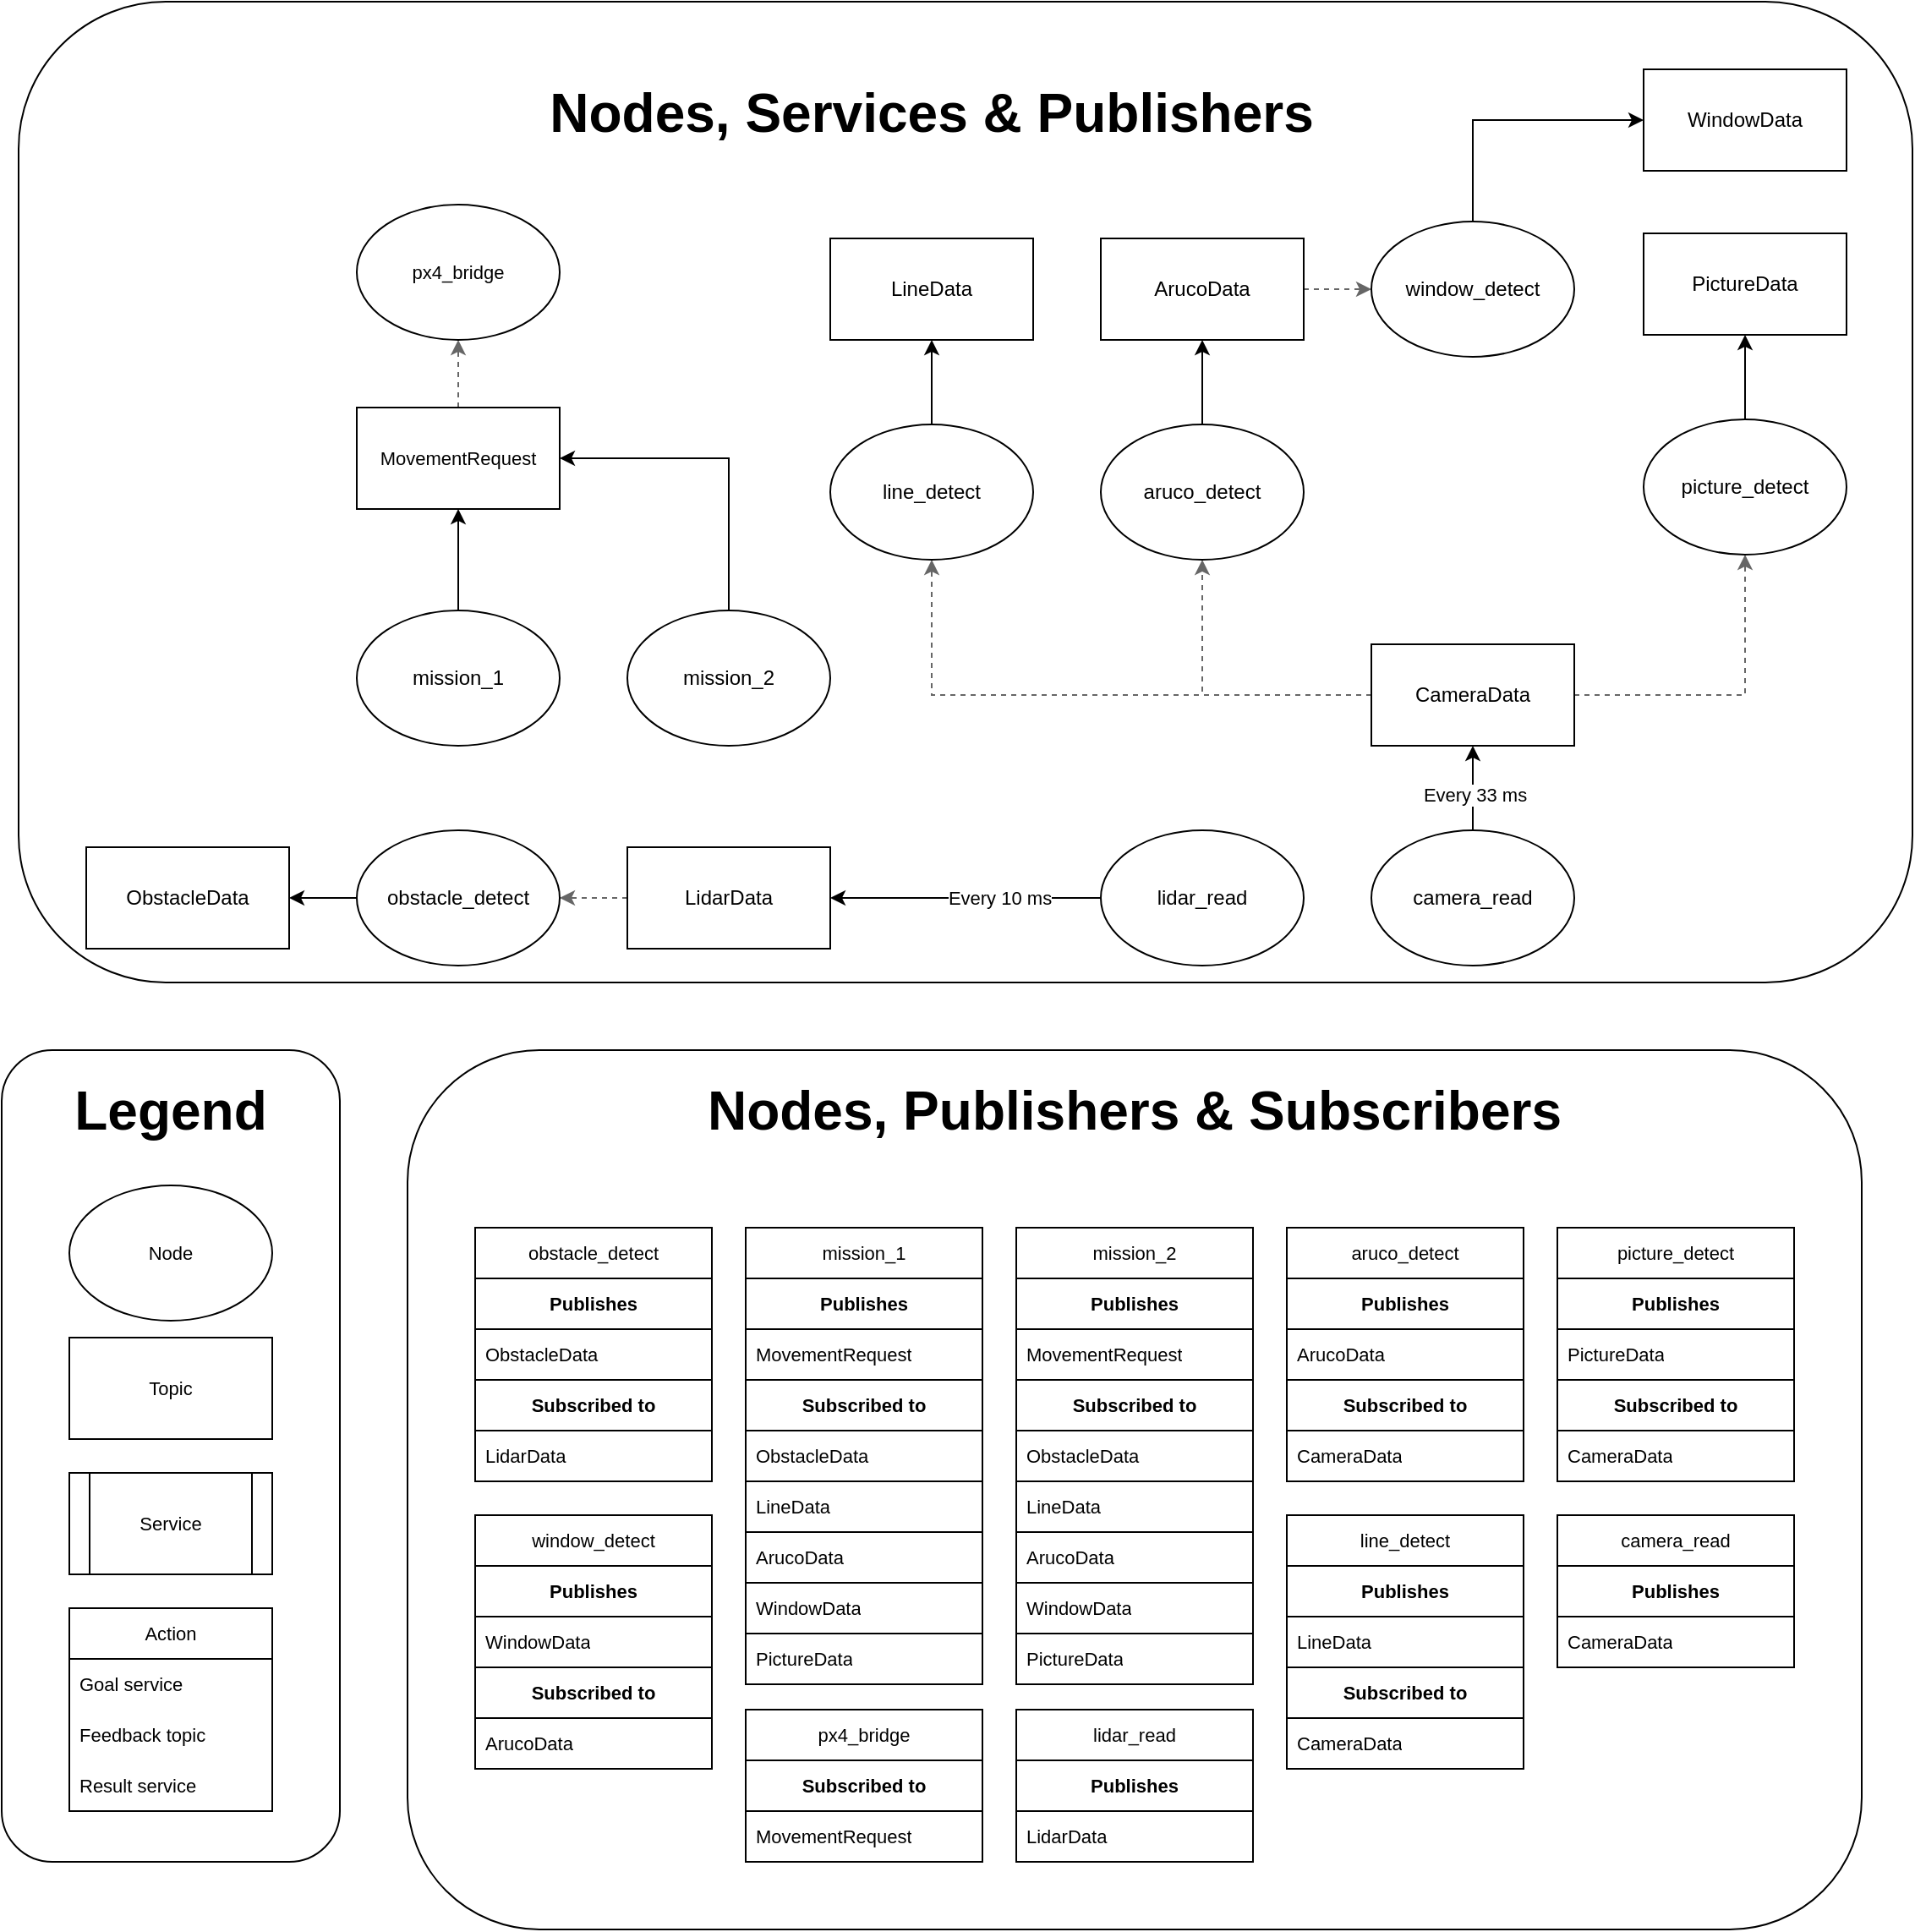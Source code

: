<mxfile version="26.2.14">
  <diagram name="Page-1" id="6N9heItMbFq77wcjGOl2">
    <mxGraphModel dx="1310" dy="1877" grid="1" gridSize="10" guides="1" tooltips="1" connect="1" arrows="1" fold="1" page="1" pageScale="1" pageWidth="827" pageHeight="1169" math="0" shadow="0">
      <root>
        <mxCell id="0" />
        <mxCell id="1" parent="0" />
        <mxCell id="ToWf4_VYRYDRtDqr2YO1-162" value="" style="rounded=1;whiteSpace=wrap;html=1;fontFamily=Helvetica;fontSize=11;fontColor=default;labelBackgroundColor=default;movable=0;resizable=0;rotatable=0;deletable=0;editable=0;locked=1;connectable=0;" parent="1" vertex="1">
          <mxGeometry x="370" y="200" width="860" height="520" as="geometry" />
        </mxCell>
        <mxCell id="ToWf4_VYRYDRtDqr2YO1-85" value="" style="rounded=1;whiteSpace=wrap;html=1;fontFamily=Helvetica;fontSize=11;fontColor=default;labelBackgroundColor=default;movable=0;resizable=0;rotatable=0;deletable=0;editable=0;locked=1;connectable=0;" parent="1" vertex="1">
          <mxGeometry x="130" y="200" width="200" height="480" as="geometry" />
        </mxCell>
        <mxCell id="ToWf4_VYRYDRtDqr2YO1-74" value="" style="rounded=1;whiteSpace=wrap;html=1;fontFamily=Helvetica;fontSize=11;fontColor=default;labelBackgroundColor=default;movable=0;resizable=0;rotatable=0;deletable=0;editable=0;locked=1;connectable=0;" parent="1" vertex="1">
          <mxGeometry x="140" y="-420" width="1120" height="580" as="geometry" />
        </mxCell>
        <mxCell id="ToWf4_VYRYDRtDqr2YO1-4" style="edgeStyle=orthogonalEdgeStyle;rounded=0;orthogonalLoop=1;jettySize=auto;html=1;entryX=1;entryY=0.5;entryDx=0;entryDy=0;" parent="1" source="ToWf4_VYRYDRtDqr2YO1-2" target="ToWf4_VYRYDRtDqr2YO1-3" edge="1">
          <mxGeometry relative="1" as="geometry" />
        </mxCell>
        <mxCell id="rLc-I24B33I-OeoEX69i-6" value="Every 10 ms" style="edgeLabel;html=1;align=center;verticalAlign=middle;resizable=0;points=[];" vertex="1" connectable="0" parent="ToWf4_VYRYDRtDqr2YO1-4">
          <mxGeometry x="-0.253" relative="1" as="geometry">
            <mxPoint as="offset" />
          </mxGeometry>
        </mxCell>
        <mxCell id="ToWf4_VYRYDRtDqr2YO1-2" value="lidar_read" style="ellipse;whiteSpace=wrap;html=1;" parent="1" vertex="1">
          <mxGeometry x="780" y="70" width="120" height="80" as="geometry" />
        </mxCell>
        <mxCell id="rLc-I24B33I-OeoEX69i-7" style="edgeStyle=orthogonalEdgeStyle;rounded=0;orthogonalLoop=1;jettySize=auto;html=1;entryX=1;entryY=0.5;entryDx=0;entryDy=0;fillColor=#f5f5f5;strokeColor=#666666;dashed=1;" edge="1" parent="1" source="ToWf4_VYRYDRtDqr2YO1-3" target="ToWf4_VYRYDRtDqr2YO1-15">
          <mxGeometry relative="1" as="geometry" />
        </mxCell>
        <mxCell id="ToWf4_VYRYDRtDqr2YO1-3" value="LidarData" style="rounded=0;whiteSpace=wrap;html=1;" parent="1" vertex="1">
          <mxGeometry x="500" y="80" width="120" height="60" as="geometry" />
        </mxCell>
        <mxCell id="ToWf4_VYRYDRtDqr2YO1-7" style="edgeStyle=orthogonalEdgeStyle;rounded=0;orthogonalLoop=1;jettySize=auto;html=1;entryX=0.5;entryY=1;entryDx=0;entryDy=0;" parent="1" source="ToWf4_VYRYDRtDqr2YO1-5" target="ToWf4_VYRYDRtDqr2YO1-6" edge="1">
          <mxGeometry relative="1" as="geometry" />
        </mxCell>
        <mxCell id="rLc-I24B33I-OeoEX69i-8" value="Every 33 ms" style="edgeLabel;html=1;align=center;verticalAlign=middle;resizable=0;points=[];" vertex="1" connectable="0" parent="ToWf4_VYRYDRtDqr2YO1-7">
          <mxGeometry x="-0.136" y="-1" relative="1" as="geometry">
            <mxPoint as="offset" />
          </mxGeometry>
        </mxCell>
        <mxCell id="ToWf4_VYRYDRtDqr2YO1-5" value="camera_read" style="ellipse;whiteSpace=wrap;html=1;" parent="1" vertex="1">
          <mxGeometry x="940" y="70" width="120" height="80" as="geometry" />
        </mxCell>
        <mxCell id="rLc-I24B33I-OeoEX69i-10" style="edgeStyle=orthogonalEdgeStyle;rounded=0;orthogonalLoop=1;jettySize=auto;html=1;entryX=0.5;entryY=1;entryDx=0;entryDy=0;fillColor=#f5f5f5;strokeColor=#666666;dashed=1;" edge="1" parent="1" source="ToWf4_VYRYDRtDqr2YO1-6" target="ToWf4_VYRYDRtDqr2YO1-27">
          <mxGeometry relative="1" as="geometry" />
        </mxCell>
        <mxCell id="rLc-I24B33I-OeoEX69i-11" style="edgeStyle=orthogonalEdgeStyle;shape=connector;rounded=0;orthogonalLoop=1;jettySize=auto;html=1;entryX=0.5;entryY=1;entryDx=0;entryDy=0;dashed=1;strokeColor=#666666;align=center;verticalAlign=middle;fontFamily=Helvetica;fontSize=11;fontColor=default;labelBackgroundColor=default;endArrow=classic;fillColor=#f5f5f5;" edge="1" parent="1" source="ToWf4_VYRYDRtDqr2YO1-6" target="ToWf4_VYRYDRtDqr2YO1-32">
          <mxGeometry relative="1" as="geometry" />
        </mxCell>
        <mxCell id="rLc-I24B33I-OeoEX69i-12" style="edgeStyle=orthogonalEdgeStyle;shape=connector;rounded=0;orthogonalLoop=1;jettySize=auto;html=1;entryX=0.5;entryY=1;entryDx=0;entryDy=0;dashed=1;strokeColor=#666666;align=center;verticalAlign=middle;fontFamily=Helvetica;fontSize=11;fontColor=default;labelBackgroundColor=default;endArrow=classic;fillColor=#f5f5f5;" edge="1" parent="1" source="ToWf4_VYRYDRtDqr2YO1-6" target="ToWf4_VYRYDRtDqr2YO1-42">
          <mxGeometry relative="1" as="geometry" />
        </mxCell>
        <mxCell id="ToWf4_VYRYDRtDqr2YO1-6" value="CameraData" style="rounded=0;whiteSpace=wrap;html=1;" parent="1" vertex="1">
          <mxGeometry x="940" y="-40" width="120" height="60" as="geometry" />
        </mxCell>
        <mxCell id="ToWf4_VYRYDRtDqr2YO1-21" style="edgeStyle=orthogonalEdgeStyle;rounded=0;orthogonalLoop=1;jettySize=auto;html=1;entryX=1;entryY=0.5;entryDx=0;entryDy=0;" parent="1" source="ToWf4_VYRYDRtDqr2YO1-15" target="ToWf4_VYRYDRtDqr2YO1-20" edge="1">
          <mxGeometry relative="1" as="geometry" />
        </mxCell>
        <mxCell id="ToWf4_VYRYDRtDqr2YO1-15" value="obstacle_detect" style="ellipse;whiteSpace=wrap;html=1;" parent="1" vertex="1">
          <mxGeometry x="340" y="70" width="120" height="80" as="geometry" />
        </mxCell>
        <mxCell id="ToWf4_VYRYDRtDqr2YO1-20" value="ObstacleData" style="rounded=0;whiteSpace=wrap;html=1;" parent="1" vertex="1">
          <mxGeometry x="180" y="80" width="120" height="60" as="geometry" />
        </mxCell>
        <mxCell id="ToWf4_VYRYDRtDqr2YO1-26" style="edgeStyle=orthogonalEdgeStyle;rounded=0;orthogonalLoop=1;jettySize=auto;html=1;entryX=0.5;entryY=1;entryDx=0;entryDy=0;" parent="1" source="ToWf4_VYRYDRtDqr2YO1-27" target="ToWf4_VYRYDRtDqr2YO1-30" edge="1">
          <mxGeometry relative="1" as="geometry" />
        </mxCell>
        <mxCell id="ToWf4_VYRYDRtDqr2YO1-27" value="line_detect" style="ellipse;whiteSpace=wrap;html=1;" parent="1" vertex="1">
          <mxGeometry x="620" y="-170" width="120" height="80" as="geometry" />
        </mxCell>
        <mxCell id="ToWf4_VYRYDRtDqr2YO1-30" value="LineData" style="rounded=0;whiteSpace=wrap;html=1;" parent="1" vertex="1">
          <mxGeometry x="620" y="-280" width="120" height="60" as="geometry" />
        </mxCell>
        <mxCell id="ToWf4_VYRYDRtDqr2YO1-31" style="edgeStyle=orthogonalEdgeStyle;rounded=0;orthogonalLoop=1;jettySize=auto;html=1;entryX=0.5;entryY=1;entryDx=0;entryDy=0;" parent="1" source="ToWf4_VYRYDRtDqr2YO1-32" target="ToWf4_VYRYDRtDqr2YO1-35" edge="1">
          <mxGeometry relative="1" as="geometry" />
        </mxCell>
        <mxCell id="ToWf4_VYRYDRtDqr2YO1-32" value="aruco_detect" style="ellipse;whiteSpace=wrap;html=1;" parent="1" vertex="1">
          <mxGeometry x="780" y="-170" width="120" height="80" as="geometry" />
        </mxCell>
        <mxCell id="rLc-I24B33I-OeoEX69i-9" style="edgeStyle=orthogonalEdgeStyle;rounded=0;orthogonalLoop=1;jettySize=auto;html=1;entryX=0;entryY=0.5;entryDx=0;entryDy=0;fillColor=#f5f5f5;strokeColor=#666666;dashed=1;" edge="1" parent="1" source="ToWf4_VYRYDRtDqr2YO1-35" target="ToWf4_VYRYDRtDqr2YO1-53">
          <mxGeometry relative="1" as="geometry">
            <Array as="points">
              <mxPoint x="920" y="-250" />
              <mxPoint x="920" y="-250" />
            </Array>
          </mxGeometry>
        </mxCell>
        <mxCell id="ToWf4_VYRYDRtDqr2YO1-35" value="ArucoData" style="rounded=0;whiteSpace=wrap;html=1;" parent="1" vertex="1">
          <mxGeometry x="780" y="-280" width="120" height="60" as="geometry" />
        </mxCell>
        <mxCell id="ToWf4_VYRYDRtDqr2YO1-41" style="edgeStyle=orthogonalEdgeStyle;rounded=0;orthogonalLoop=1;jettySize=auto;html=1;entryX=0.5;entryY=1;entryDx=0;entryDy=0;" parent="1" source="ToWf4_VYRYDRtDqr2YO1-42" target="ToWf4_VYRYDRtDqr2YO1-45" edge="1">
          <mxGeometry relative="1" as="geometry" />
        </mxCell>
        <mxCell id="ToWf4_VYRYDRtDqr2YO1-42" value="picture_detect" style="ellipse;whiteSpace=wrap;html=1;" parent="1" vertex="1">
          <mxGeometry x="1101" y="-173" width="120" height="80" as="geometry" />
        </mxCell>
        <mxCell id="ToWf4_VYRYDRtDqr2YO1-45" value="PictureData" style="rounded=0;whiteSpace=wrap;html=1;" parent="1" vertex="1">
          <mxGeometry x="1101" y="-283" width="120" height="60" as="geometry" />
        </mxCell>
        <mxCell id="ToWf4_VYRYDRtDqr2YO1-109" style="edgeStyle=orthogonalEdgeStyle;shape=connector;rounded=0;orthogonalLoop=1;jettySize=auto;html=1;entryX=0;entryY=0.5;entryDx=0;entryDy=0;strokeColor=default;align=center;verticalAlign=middle;fontFamily=Helvetica;fontSize=11;fontColor=default;labelBackgroundColor=default;endArrow=classic;" parent="1" source="ToWf4_VYRYDRtDqr2YO1-53" target="ToWf4_VYRYDRtDqr2YO1-108" edge="1">
          <mxGeometry relative="1" as="geometry">
            <Array as="points">
              <mxPoint x="1000" y="-350" />
            </Array>
          </mxGeometry>
        </mxCell>
        <mxCell id="ToWf4_VYRYDRtDqr2YO1-53" value="window_detect" style="ellipse;whiteSpace=wrap;html=1;" parent="1" vertex="1">
          <mxGeometry x="940" y="-290" width="120" height="80" as="geometry" />
        </mxCell>
        <mxCell id="ToWf4_VYRYDRtDqr2YO1-131" style="edgeStyle=orthogonalEdgeStyle;shape=connector;rounded=0;orthogonalLoop=1;jettySize=auto;html=1;entryX=0.5;entryY=1;entryDx=0;entryDy=0;strokeColor=default;align=center;verticalAlign=middle;fontFamily=Helvetica;fontSize=11;fontColor=default;labelBackgroundColor=default;endArrow=classic;" parent="1" source="ToWf4_VYRYDRtDqr2YO1-56" target="ToWf4_VYRYDRtDqr2YO1-130" edge="1">
          <mxGeometry relative="1" as="geometry">
            <Array as="points">
              <mxPoint x="400" y="-120" />
              <mxPoint x="400" y="-120" />
            </Array>
          </mxGeometry>
        </mxCell>
        <mxCell id="ToWf4_VYRYDRtDqr2YO1-56" value="mission_1" style="ellipse;whiteSpace=wrap;html=1;" parent="1" vertex="1">
          <mxGeometry x="340" y="-60" width="120" height="80" as="geometry" />
        </mxCell>
        <mxCell id="ToWf4_VYRYDRtDqr2YO1-181" style="edgeStyle=orthogonalEdgeStyle;shape=connector;rounded=0;orthogonalLoop=1;jettySize=auto;html=1;entryX=1;entryY=0.5;entryDx=0;entryDy=0;strokeColor=default;align=center;verticalAlign=middle;fontFamily=Helvetica;fontSize=11;fontColor=default;labelBackgroundColor=default;endArrow=classic;exitX=0.5;exitY=0;exitDx=0;exitDy=0;" parent="1" source="ToWf4_VYRYDRtDqr2YO1-75" target="ToWf4_VYRYDRtDqr2YO1-130" edge="1">
          <mxGeometry relative="1" as="geometry">
            <Array as="points">
              <mxPoint x="560" y="-150" />
            </Array>
          </mxGeometry>
        </mxCell>
        <mxCell id="ToWf4_VYRYDRtDqr2YO1-75" value="mission_2" style="ellipse;whiteSpace=wrap;html=1;" parent="1" vertex="1">
          <mxGeometry x="500" y="-60" width="120" height="80" as="geometry" />
        </mxCell>
        <mxCell id="ToWf4_VYRYDRtDqr2YO1-77" value="&lt;h1 style=&quot;margin-top: 0px;&quot;&gt;Legend&lt;br&gt;&lt;/h1&gt;" style="text;html=1;whiteSpace=wrap;overflow=hidden;rounded=0;fontFamily=Helvetica;fontSize=16;fontColor=default;labelBackgroundColor=none;fillColor=none;align=center;verticalAlign=top;" parent="1" vertex="1">
          <mxGeometry x="130" y="210" width="200" height="60" as="geometry" />
        </mxCell>
        <mxCell id="ToWf4_VYRYDRtDqr2YO1-78" value="Node" style="ellipse;whiteSpace=wrap;html=1;fontFamily=Helvetica;fontSize=11;fontColor=default;labelBackgroundColor=default;" parent="1" vertex="1">
          <mxGeometry x="170" y="280" width="120" height="80" as="geometry" />
        </mxCell>
        <mxCell id="ToWf4_VYRYDRtDqr2YO1-79" value="Topic" style="rounded=0;whiteSpace=wrap;html=1;fontFamily=Helvetica;fontSize=11;fontColor=default;labelBackgroundColor=default;" parent="1" vertex="1">
          <mxGeometry x="170" y="370" width="120" height="60" as="geometry" />
        </mxCell>
        <mxCell id="ToWf4_VYRYDRtDqr2YO1-80" value="Service" style="shape=process;whiteSpace=wrap;html=1;backgroundOutline=1;fontFamily=Helvetica;fontSize=11;fontColor=default;labelBackgroundColor=default;" parent="1" vertex="1">
          <mxGeometry x="170" y="450" width="120" height="60" as="geometry" />
        </mxCell>
        <mxCell id="ToWf4_VYRYDRtDqr2YO1-81" value="Action" style="swimlane;fontStyle=0;childLayout=stackLayout;horizontal=1;startSize=30;horizontalStack=0;resizeParent=1;resizeParentMax=0;resizeLast=0;collapsible=1;marginBottom=0;whiteSpace=wrap;html=1;fontFamily=Helvetica;fontSize=11;fontColor=default;labelBackgroundColor=default;" parent="1" vertex="1">
          <mxGeometry x="170" y="530" width="120" height="120" as="geometry" />
        </mxCell>
        <mxCell id="ToWf4_VYRYDRtDqr2YO1-82" value="Goal service" style="text;strokeColor=none;fillColor=none;align=left;verticalAlign=middle;spacingLeft=4;spacingRight=4;overflow=hidden;points=[[0,0.5],[1,0.5]];portConstraint=eastwest;rotatable=0;whiteSpace=wrap;html=1;fontFamily=Helvetica;fontSize=11;fontColor=default;labelBackgroundColor=default;" parent="ToWf4_VYRYDRtDqr2YO1-81" vertex="1">
          <mxGeometry y="30" width="120" height="30" as="geometry" />
        </mxCell>
        <mxCell id="ToWf4_VYRYDRtDqr2YO1-83" value="Feedback topic" style="text;strokeColor=none;fillColor=none;align=left;verticalAlign=middle;spacingLeft=4;spacingRight=4;overflow=hidden;points=[[0,0.5],[1,0.5]];portConstraint=eastwest;rotatable=0;whiteSpace=wrap;html=1;fontFamily=Helvetica;fontSize=11;fontColor=default;labelBackgroundColor=default;" parent="ToWf4_VYRYDRtDqr2YO1-81" vertex="1">
          <mxGeometry y="60" width="120" height="30" as="geometry" />
        </mxCell>
        <mxCell id="ToWf4_VYRYDRtDqr2YO1-84" value="Result service" style="text;strokeColor=none;fillColor=none;align=left;verticalAlign=middle;spacingLeft=4;spacingRight=4;overflow=hidden;points=[[0,0.5],[1,0.5]];portConstraint=eastwest;rotatable=0;whiteSpace=wrap;html=1;fontFamily=Helvetica;fontSize=11;fontColor=default;labelBackgroundColor=default;" parent="ToWf4_VYRYDRtDqr2YO1-81" vertex="1">
          <mxGeometry y="90" width="120" height="30" as="geometry" />
        </mxCell>
        <mxCell id="ToWf4_VYRYDRtDqr2YO1-86" value="&lt;h1 style=&quot;margin-top: 0px;&quot;&gt;Nodes, Services &amp;amp; Publishers&lt;/h1&gt;" style="text;html=1;whiteSpace=wrap;overflow=hidden;rounded=0;fontFamily=Helvetica;fontSize=16;fontColor=default;labelBackgroundColor=none;fillColor=none;align=center;verticalAlign=top;" parent="1" vertex="1">
          <mxGeometry x="350" y="-380" width="660" height="60" as="geometry" />
        </mxCell>
        <mxCell id="ToWf4_VYRYDRtDqr2YO1-88" value="obstacle_detect" style="swimlane;fontStyle=0;childLayout=stackLayout;horizontal=1;startSize=30;horizontalStack=0;resizeParent=1;resizeParentMax=0;resizeLast=0;collapsible=1;marginBottom=0;whiteSpace=wrap;html=1;fontFamily=Helvetica;fontSize=11;fontColor=default;labelBackgroundColor=default;fillColor=default;fillStyle=solid;" parent="1" vertex="1">
          <mxGeometry x="410" y="305" width="140" height="150" as="geometry" />
        </mxCell>
        <mxCell id="ToWf4_VYRYDRtDqr2YO1-89" value="Publishes" style="text;strokeColor=default;fillColor=default;align=center;verticalAlign=middle;spacingLeft=4;spacingRight=4;overflow=hidden;points=[[0,0.5],[1,0.5]];portConstraint=eastwest;rotatable=0;whiteSpace=wrap;html=1;fontFamily=Helvetica;fontSize=11;fontColor=default;labelBackgroundColor=default;labelBorderColor=none;fontStyle=1" parent="ToWf4_VYRYDRtDqr2YO1-88" vertex="1">
          <mxGeometry y="30" width="140" height="30" as="geometry" />
        </mxCell>
        <mxCell id="ToWf4_VYRYDRtDqr2YO1-90" value="ObstacleData" style="text;strokeColor=default;fillColor=default;align=left;verticalAlign=middle;spacingLeft=4;spacingRight=4;overflow=hidden;points=[[0,0.5],[1,0.5]];portConstraint=eastwest;rotatable=0;whiteSpace=wrap;html=1;fontFamily=Helvetica;fontSize=11;fontColor=default;labelBackgroundColor=default;" parent="ToWf4_VYRYDRtDqr2YO1-88" vertex="1">
          <mxGeometry y="60" width="140" height="30" as="geometry" />
        </mxCell>
        <mxCell id="ToWf4_VYRYDRtDqr2YO1-91" value="Subscribed to" style="text;strokeColor=default;fillColor=default;align=center;verticalAlign=middle;spacingLeft=4;spacingRight=4;overflow=hidden;points=[[0,0.5],[1,0.5]];portConstraint=eastwest;rotatable=0;whiteSpace=wrap;html=1;fontFamily=Helvetica;fontSize=11;fontColor=default;labelBackgroundColor=default;fontStyle=1" parent="ToWf4_VYRYDRtDqr2YO1-88" vertex="1">
          <mxGeometry y="90" width="140" height="30" as="geometry" />
        </mxCell>
        <mxCell id="ToWf4_VYRYDRtDqr2YO1-102" value="LidarData" style="text;strokeColor=default;fillColor=default;align=left;verticalAlign=middle;spacingLeft=4;spacingRight=4;overflow=hidden;points=[[0,0.5],[1,0.5]];portConstraint=eastwest;rotatable=0;whiteSpace=wrap;html=1;fontFamily=Helvetica;fontSize=11;fontColor=default;labelBackgroundColor=default;" parent="ToWf4_VYRYDRtDqr2YO1-88" vertex="1">
          <mxGeometry y="120" width="140" height="30" as="geometry" />
        </mxCell>
        <mxCell id="ToWf4_VYRYDRtDqr2YO1-103" value="mission_1" style="swimlane;fontStyle=0;childLayout=stackLayout;horizontal=1;startSize=30;horizontalStack=0;resizeParent=1;resizeParentMax=0;resizeLast=0;collapsible=1;marginBottom=0;whiteSpace=wrap;html=1;fontFamily=Helvetica;fontSize=11;fontColor=default;labelBackgroundColor=default;fillColor=default;fillStyle=solid;" parent="1" vertex="1">
          <mxGeometry x="570" y="305" width="140" height="270" as="geometry" />
        </mxCell>
        <mxCell id="ToWf4_VYRYDRtDqr2YO1-104" value="Publishes" style="text;strokeColor=default;fillColor=default;align=center;verticalAlign=middle;spacingLeft=4;spacingRight=4;overflow=hidden;points=[[0,0.5],[1,0.5]];portConstraint=eastwest;rotatable=0;whiteSpace=wrap;html=1;fontFamily=Helvetica;fontSize=11;fontColor=default;labelBackgroundColor=default;labelBorderColor=none;fontStyle=1" parent="ToWf4_VYRYDRtDqr2YO1-103" vertex="1">
          <mxGeometry y="30" width="140" height="30" as="geometry" />
        </mxCell>
        <mxCell id="ToWf4_VYRYDRtDqr2YO1-105" value="MovementRequest" style="text;strokeColor=default;fillColor=default;align=left;verticalAlign=middle;spacingLeft=4;spacingRight=4;overflow=hidden;points=[[0,0.5],[1,0.5]];portConstraint=eastwest;rotatable=0;whiteSpace=wrap;html=1;fontFamily=Helvetica;fontSize=11;fontColor=default;labelBackgroundColor=default;" parent="ToWf4_VYRYDRtDqr2YO1-103" vertex="1">
          <mxGeometry y="60" width="140" height="30" as="geometry" />
        </mxCell>
        <mxCell id="ToWf4_VYRYDRtDqr2YO1-106" value="Subscribed to" style="text;strokeColor=default;fillColor=default;align=center;verticalAlign=middle;spacingLeft=4;spacingRight=4;overflow=hidden;points=[[0,0.5],[1,0.5]];portConstraint=eastwest;rotatable=0;whiteSpace=wrap;html=1;fontFamily=Helvetica;fontSize=11;fontColor=default;labelBackgroundColor=default;fontStyle=1" parent="ToWf4_VYRYDRtDqr2YO1-103" vertex="1">
          <mxGeometry y="90" width="140" height="30" as="geometry" />
        </mxCell>
        <mxCell id="ToWf4_VYRYDRtDqr2YO1-113" value="ObstacleData" style="text;strokeColor=default;fillColor=default;align=left;verticalAlign=middle;spacingLeft=4;spacingRight=4;overflow=hidden;points=[[0,0.5],[1,0.5]];portConstraint=eastwest;rotatable=0;whiteSpace=wrap;html=1;fontFamily=Helvetica;fontSize=11;fontColor=default;labelBackgroundColor=default;" parent="ToWf4_VYRYDRtDqr2YO1-103" vertex="1">
          <mxGeometry y="120" width="140" height="30" as="geometry" />
        </mxCell>
        <mxCell id="ToWf4_VYRYDRtDqr2YO1-111" value="LineData" style="text;strokeColor=default;fillColor=default;align=left;verticalAlign=middle;spacingLeft=4;spacingRight=4;overflow=hidden;points=[[0,0.5],[1,0.5]];portConstraint=eastwest;rotatable=0;whiteSpace=wrap;html=1;fontFamily=Helvetica;fontSize=11;fontColor=default;labelBackgroundColor=default;" parent="ToWf4_VYRYDRtDqr2YO1-103" vertex="1">
          <mxGeometry y="150" width="140" height="30" as="geometry" />
        </mxCell>
        <mxCell id="ToWf4_VYRYDRtDqr2YO1-112" value="ArucoData" style="text;strokeColor=default;fillColor=default;align=left;verticalAlign=middle;spacingLeft=4;spacingRight=4;overflow=hidden;points=[[0,0.5],[1,0.5]];portConstraint=eastwest;rotatable=0;whiteSpace=wrap;html=1;fontFamily=Helvetica;fontSize=11;fontColor=default;labelBackgroundColor=default;" parent="ToWf4_VYRYDRtDqr2YO1-103" vertex="1">
          <mxGeometry y="180" width="140" height="30" as="geometry" />
        </mxCell>
        <mxCell id="ToWf4_VYRYDRtDqr2YO1-110" value="WindowData" style="text;strokeColor=default;fillColor=default;align=left;verticalAlign=middle;spacingLeft=4;spacingRight=4;overflow=hidden;points=[[0,0.5],[1,0.5]];portConstraint=eastwest;rotatable=0;whiteSpace=wrap;html=1;fontFamily=Helvetica;fontSize=11;fontColor=default;labelBackgroundColor=default;" parent="ToWf4_VYRYDRtDqr2YO1-103" vertex="1">
          <mxGeometry y="210" width="140" height="30" as="geometry" />
        </mxCell>
        <mxCell id="ToWf4_VYRYDRtDqr2YO1-114" value="PictureData" style="text;strokeColor=default;fillColor=default;align=left;verticalAlign=middle;spacingLeft=4;spacingRight=4;overflow=hidden;points=[[0,0.5],[1,0.5]];portConstraint=eastwest;rotatable=0;whiteSpace=wrap;html=1;fontFamily=Helvetica;fontSize=11;fontColor=default;labelBackgroundColor=default;" parent="ToWf4_VYRYDRtDqr2YO1-103" vertex="1">
          <mxGeometry y="240" width="140" height="30" as="geometry" />
        </mxCell>
        <mxCell id="ToWf4_VYRYDRtDqr2YO1-108" value="WindowData" style="rounded=0;whiteSpace=wrap;html=1;" parent="1" vertex="1">
          <mxGeometry x="1101" y="-380" width="120" height="60" as="geometry" />
        </mxCell>
        <mxCell id="ToWf4_VYRYDRtDqr2YO1-115" value="mission_2" style="swimlane;fontStyle=0;childLayout=stackLayout;horizontal=1;startSize=30;horizontalStack=0;resizeParent=1;resizeParentMax=0;resizeLast=0;collapsible=1;marginBottom=0;whiteSpace=wrap;html=1;fontFamily=Helvetica;fontSize=11;fontColor=default;labelBackgroundColor=default;fillColor=default;fillStyle=solid;" parent="1" vertex="1">
          <mxGeometry x="730" y="305" width="140" height="270" as="geometry" />
        </mxCell>
        <mxCell id="ToWf4_VYRYDRtDqr2YO1-116" value="Publishes" style="text;strokeColor=default;fillColor=default;align=center;verticalAlign=middle;spacingLeft=4;spacingRight=4;overflow=hidden;points=[[0,0.5],[1,0.5]];portConstraint=eastwest;rotatable=0;whiteSpace=wrap;html=1;fontFamily=Helvetica;fontSize=11;fontColor=default;labelBackgroundColor=default;labelBorderColor=none;fontStyle=1" parent="ToWf4_VYRYDRtDqr2YO1-115" vertex="1">
          <mxGeometry y="30" width="140" height="30" as="geometry" />
        </mxCell>
        <mxCell id="ToWf4_VYRYDRtDqr2YO1-117" value="MovementRequest" style="text;strokeColor=default;fillColor=default;align=left;verticalAlign=middle;spacingLeft=4;spacingRight=4;overflow=hidden;points=[[0,0.5],[1,0.5]];portConstraint=eastwest;rotatable=0;whiteSpace=wrap;html=1;fontFamily=Helvetica;fontSize=11;fontColor=default;labelBackgroundColor=default;" parent="ToWf4_VYRYDRtDqr2YO1-115" vertex="1">
          <mxGeometry y="60" width="140" height="30" as="geometry" />
        </mxCell>
        <mxCell id="ToWf4_VYRYDRtDqr2YO1-118" value="Subscribed to" style="text;strokeColor=default;fillColor=default;align=center;verticalAlign=middle;spacingLeft=4;spacingRight=4;overflow=hidden;points=[[0,0.5],[1,0.5]];portConstraint=eastwest;rotatable=0;whiteSpace=wrap;html=1;fontFamily=Helvetica;fontSize=11;fontColor=default;labelBackgroundColor=default;fontStyle=1" parent="ToWf4_VYRYDRtDqr2YO1-115" vertex="1">
          <mxGeometry y="90" width="140" height="30" as="geometry" />
        </mxCell>
        <mxCell id="ToWf4_VYRYDRtDqr2YO1-119" value="ObstacleData" style="text;strokeColor=default;fillColor=default;align=left;verticalAlign=middle;spacingLeft=4;spacingRight=4;overflow=hidden;points=[[0,0.5],[1,0.5]];portConstraint=eastwest;rotatable=0;whiteSpace=wrap;html=1;fontFamily=Helvetica;fontSize=11;fontColor=default;labelBackgroundColor=default;" parent="ToWf4_VYRYDRtDqr2YO1-115" vertex="1">
          <mxGeometry y="120" width="140" height="30" as="geometry" />
        </mxCell>
        <mxCell id="ToWf4_VYRYDRtDqr2YO1-120" value="LineData" style="text;strokeColor=default;fillColor=default;align=left;verticalAlign=middle;spacingLeft=4;spacingRight=4;overflow=hidden;points=[[0,0.5],[1,0.5]];portConstraint=eastwest;rotatable=0;whiteSpace=wrap;html=1;fontFamily=Helvetica;fontSize=11;fontColor=default;labelBackgroundColor=default;" parent="ToWf4_VYRYDRtDqr2YO1-115" vertex="1">
          <mxGeometry y="150" width="140" height="30" as="geometry" />
        </mxCell>
        <mxCell id="ToWf4_VYRYDRtDqr2YO1-121" value="ArucoData" style="text;strokeColor=default;fillColor=default;align=left;verticalAlign=middle;spacingLeft=4;spacingRight=4;overflow=hidden;points=[[0,0.5],[1,0.5]];portConstraint=eastwest;rotatable=0;whiteSpace=wrap;html=1;fontFamily=Helvetica;fontSize=11;fontColor=default;labelBackgroundColor=default;" parent="ToWf4_VYRYDRtDqr2YO1-115" vertex="1">
          <mxGeometry y="180" width="140" height="30" as="geometry" />
        </mxCell>
        <mxCell id="ToWf4_VYRYDRtDqr2YO1-122" value="WindowData" style="text;strokeColor=default;fillColor=default;align=left;verticalAlign=middle;spacingLeft=4;spacingRight=4;overflow=hidden;points=[[0,0.5],[1,0.5]];portConstraint=eastwest;rotatable=0;whiteSpace=wrap;html=1;fontFamily=Helvetica;fontSize=11;fontColor=default;labelBackgroundColor=default;" parent="ToWf4_VYRYDRtDqr2YO1-115" vertex="1">
          <mxGeometry y="210" width="140" height="30" as="geometry" />
        </mxCell>
        <mxCell id="ToWf4_VYRYDRtDqr2YO1-123" value="PictureData" style="text;strokeColor=default;fillColor=default;align=left;verticalAlign=middle;spacingLeft=4;spacingRight=4;overflow=hidden;points=[[0,0.5],[1,0.5]];portConstraint=eastwest;rotatable=0;whiteSpace=wrap;html=1;fontFamily=Helvetica;fontSize=11;fontColor=default;labelBackgroundColor=default;" parent="ToWf4_VYRYDRtDqr2YO1-115" vertex="1">
          <mxGeometry y="240" width="140" height="30" as="geometry" />
        </mxCell>
        <mxCell id="ToWf4_VYRYDRtDqr2YO1-124" value="window_detect" style="swimlane;fontStyle=0;childLayout=stackLayout;horizontal=1;startSize=30;horizontalStack=0;resizeParent=1;resizeParentMax=0;resizeLast=0;collapsible=1;marginBottom=0;whiteSpace=wrap;html=1;fontFamily=Helvetica;fontSize=11;fontColor=default;labelBackgroundColor=default;fillColor=default;fillStyle=solid;" parent="1" vertex="1">
          <mxGeometry x="410" y="475" width="140" height="150" as="geometry" />
        </mxCell>
        <mxCell id="ToWf4_VYRYDRtDqr2YO1-125" value="Publishes" style="text;strokeColor=default;fillColor=default;align=center;verticalAlign=middle;spacingLeft=4;spacingRight=4;overflow=hidden;points=[[0,0.5],[1,0.5]];portConstraint=eastwest;rotatable=0;whiteSpace=wrap;html=1;fontFamily=Helvetica;fontSize=11;fontColor=default;labelBackgroundColor=default;labelBorderColor=none;fontStyle=1" parent="ToWf4_VYRYDRtDqr2YO1-124" vertex="1">
          <mxGeometry y="30" width="140" height="30" as="geometry" />
        </mxCell>
        <mxCell id="ToWf4_VYRYDRtDqr2YO1-126" value="WindowData" style="text;strokeColor=default;fillColor=default;align=left;verticalAlign=middle;spacingLeft=4;spacingRight=4;overflow=hidden;points=[[0,0.5],[1,0.5]];portConstraint=eastwest;rotatable=0;whiteSpace=wrap;html=1;fontFamily=Helvetica;fontSize=11;fontColor=default;labelBackgroundColor=default;" parent="ToWf4_VYRYDRtDqr2YO1-124" vertex="1">
          <mxGeometry y="60" width="140" height="30" as="geometry" />
        </mxCell>
        <mxCell id="ToWf4_VYRYDRtDqr2YO1-127" value="Subscribed to" style="text;strokeColor=default;fillColor=default;align=center;verticalAlign=middle;spacingLeft=4;spacingRight=4;overflow=hidden;points=[[0,0.5],[1,0.5]];portConstraint=eastwest;rotatable=0;whiteSpace=wrap;html=1;fontFamily=Helvetica;fontSize=11;fontColor=default;labelBackgroundColor=default;fontStyle=1" parent="ToWf4_VYRYDRtDqr2YO1-124" vertex="1">
          <mxGeometry y="90" width="140" height="30" as="geometry" />
        </mxCell>
        <mxCell id="ToWf4_VYRYDRtDqr2YO1-128" value="ArucoData" style="text;strokeColor=default;fillColor=default;align=left;verticalAlign=middle;spacingLeft=4;spacingRight=4;overflow=hidden;points=[[0,0.5],[1,0.5]];portConstraint=eastwest;rotatable=0;whiteSpace=wrap;html=1;fontFamily=Helvetica;fontSize=11;fontColor=default;labelBackgroundColor=default;" parent="ToWf4_VYRYDRtDqr2YO1-124" vertex="1">
          <mxGeometry y="120" width="140" height="30" as="geometry" />
        </mxCell>
        <mxCell id="rLc-I24B33I-OeoEX69i-13" style="edgeStyle=orthogonalEdgeStyle;shape=connector;rounded=0;orthogonalLoop=1;jettySize=auto;html=1;entryX=0.5;entryY=1;entryDx=0;entryDy=0;dashed=1;strokeColor=#666666;align=center;verticalAlign=middle;fontFamily=Helvetica;fontSize=11;fontColor=default;labelBackgroundColor=default;endArrow=classic;fillColor=#f5f5f5;" edge="1" parent="1" source="ToWf4_VYRYDRtDqr2YO1-130" target="ToWf4_VYRYDRtDqr2YO1-165">
          <mxGeometry relative="1" as="geometry" />
        </mxCell>
        <mxCell id="ToWf4_VYRYDRtDqr2YO1-130" value="MovementRequest" style="rounded=0;whiteSpace=wrap;html=1;fontFamily=Helvetica;fontSize=11;fontColor=default;labelBackgroundColor=default;" parent="1" vertex="1">
          <mxGeometry x="340" y="-180" width="120" height="60" as="geometry" />
        </mxCell>
        <mxCell id="ToWf4_VYRYDRtDqr2YO1-133" value="aruco_detect" style="swimlane;fontStyle=0;childLayout=stackLayout;horizontal=1;startSize=30;horizontalStack=0;resizeParent=1;resizeParentMax=0;resizeLast=0;collapsible=1;marginBottom=0;whiteSpace=wrap;html=1;fontFamily=Helvetica;fontSize=11;fontColor=default;labelBackgroundColor=default;fillColor=default;fillStyle=solid;" parent="1" vertex="1">
          <mxGeometry x="890" y="305" width="140" height="150" as="geometry" />
        </mxCell>
        <mxCell id="ToWf4_VYRYDRtDqr2YO1-134" value="Publishes" style="text;strokeColor=default;fillColor=default;align=center;verticalAlign=middle;spacingLeft=4;spacingRight=4;overflow=hidden;points=[[0,0.5],[1,0.5]];portConstraint=eastwest;rotatable=0;whiteSpace=wrap;html=1;fontFamily=Helvetica;fontSize=11;fontColor=default;labelBackgroundColor=default;labelBorderColor=none;fontStyle=1" parent="ToWf4_VYRYDRtDqr2YO1-133" vertex="1">
          <mxGeometry y="30" width="140" height="30" as="geometry" />
        </mxCell>
        <mxCell id="ToWf4_VYRYDRtDqr2YO1-135" value="ArucoData" style="text;strokeColor=default;fillColor=default;align=left;verticalAlign=middle;spacingLeft=4;spacingRight=4;overflow=hidden;points=[[0,0.5],[1,0.5]];portConstraint=eastwest;rotatable=0;whiteSpace=wrap;html=1;fontFamily=Helvetica;fontSize=11;fontColor=default;labelBackgroundColor=default;" parent="ToWf4_VYRYDRtDqr2YO1-133" vertex="1">
          <mxGeometry y="60" width="140" height="30" as="geometry" />
        </mxCell>
        <mxCell id="ToWf4_VYRYDRtDqr2YO1-136" value="Subscribed to" style="text;strokeColor=default;fillColor=default;align=center;verticalAlign=middle;spacingLeft=4;spacingRight=4;overflow=hidden;points=[[0,0.5],[1,0.5]];portConstraint=eastwest;rotatable=0;whiteSpace=wrap;html=1;fontFamily=Helvetica;fontSize=11;fontColor=default;labelBackgroundColor=default;fontStyle=1" parent="ToWf4_VYRYDRtDqr2YO1-133" vertex="1">
          <mxGeometry y="90" width="140" height="30" as="geometry" />
        </mxCell>
        <mxCell id="ToWf4_VYRYDRtDqr2YO1-137" value="CameraData" style="text;strokeColor=default;fillColor=default;align=left;verticalAlign=middle;spacingLeft=4;spacingRight=4;overflow=hidden;points=[[0,0.5],[1,0.5]];portConstraint=eastwest;rotatable=0;whiteSpace=wrap;html=1;fontFamily=Helvetica;fontSize=11;fontColor=default;labelBackgroundColor=default;" parent="ToWf4_VYRYDRtDqr2YO1-133" vertex="1">
          <mxGeometry y="120" width="140" height="30" as="geometry" />
        </mxCell>
        <mxCell id="ToWf4_VYRYDRtDqr2YO1-143" value="line_detect" style="swimlane;fontStyle=0;childLayout=stackLayout;horizontal=1;startSize=30;horizontalStack=0;resizeParent=1;resizeParentMax=0;resizeLast=0;collapsible=1;marginBottom=0;whiteSpace=wrap;html=1;fontFamily=Helvetica;fontSize=11;fontColor=default;labelBackgroundColor=default;fillColor=default;fillStyle=solid;" parent="1" vertex="1">
          <mxGeometry x="890" y="475" width="140" height="150" as="geometry" />
        </mxCell>
        <mxCell id="ToWf4_VYRYDRtDqr2YO1-144" value="Publishes" style="text;strokeColor=default;fillColor=default;align=center;verticalAlign=middle;spacingLeft=4;spacingRight=4;overflow=hidden;points=[[0,0.5],[1,0.5]];portConstraint=eastwest;rotatable=0;whiteSpace=wrap;html=1;fontFamily=Helvetica;fontSize=11;fontColor=default;labelBackgroundColor=default;labelBorderColor=none;fontStyle=1" parent="ToWf4_VYRYDRtDqr2YO1-143" vertex="1">
          <mxGeometry y="30" width="140" height="30" as="geometry" />
        </mxCell>
        <mxCell id="ToWf4_VYRYDRtDqr2YO1-145" value="LineData" style="text;strokeColor=default;fillColor=default;align=left;verticalAlign=middle;spacingLeft=4;spacingRight=4;overflow=hidden;points=[[0,0.5],[1,0.5]];portConstraint=eastwest;rotatable=0;whiteSpace=wrap;html=1;fontFamily=Helvetica;fontSize=11;fontColor=default;labelBackgroundColor=default;" parent="ToWf4_VYRYDRtDqr2YO1-143" vertex="1">
          <mxGeometry y="60" width="140" height="30" as="geometry" />
        </mxCell>
        <mxCell id="ToWf4_VYRYDRtDqr2YO1-146" value="Subscribed to" style="text;strokeColor=default;fillColor=default;align=center;verticalAlign=middle;spacingLeft=4;spacingRight=4;overflow=hidden;points=[[0,0.5],[1,0.5]];portConstraint=eastwest;rotatable=0;whiteSpace=wrap;html=1;fontFamily=Helvetica;fontSize=11;fontColor=default;labelBackgroundColor=default;fontStyle=1" parent="ToWf4_VYRYDRtDqr2YO1-143" vertex="1">
          <mxGeometry y="90" width="140" height="30" as="geometry" />
        </mxCell>
        <mxCell id="ToWf4_VYRYDRtDqr2YO1-147" value="CameraData" style="text;strokeColor=default;fillColor=default;align=left;verticalAlign=middle;spacingLeft=4;spacingRight=4;overflow=hidden;points=[[0,0.5],[1,0.5]];portConstraint=eastwest;rotatable=0;whiteSpace=wrap;html=1;fontFamily=Helvetica;fontSize=11;fontColor=default;labelBackgroundColor=default;" parent="ToWf4_VYRYDRtDqr2YO1-143" vertex="1">
          <mxGeometry y="120" width="140" height="30" as="geometry" />
        </mxCell>
        <mxCell id="ToWf4_VYRYDRtDqr2YO1-148" value="picture_detect" style="swimlane;fontStyle=0;childLayout=stackLayout;horizontal=1;startSize=30;horizontalStack=0;resizeParent=1;resizeParentMax=0;resizeLast=0;collapsible=1;marginBottom=0;whiteSpace=wrap;html=1;fontFamily=Helvetica;fontSize=11;fontColor=default;labelBackgroundColor=default;fillColor=default;fillStyle=solid;" parent="1" vertex="1">
          <mxGeometry x="1050" y="305" width="140" height="150" as="geometry" />
        </mxCell>
        <mxCell id="ToWf4_VYRYDRtDqr2YO1-149" value="Publishes" style="text;strokeColor=default;fillColor=default;align=center;verticalAlign=middle;spacingLeft=4;spacingRight=4;overflow=hidden;points=[[0,0.5],[1,0.5]];portConstraint=eastwest;rotatable=0;whiteSpace=wrap;html=1;fontFamily=Helvetica;fontSize=11;fontColor=default;labelBackgroundColor=default;labelBorderColor=none;fontStyle=1" parent="ToWf4_VYRYDRtDqr2YO1-148" vertex="1">
          <mxGeometry y="30" width="140" height="30" as="geometry" />
        </mxCell>
        <mxCell id="ToWf4_VYRYDRtDqr2YO1-150" value="PictureData" style="text;strokeColor=default;fillColor=default;align=left;verticalAlign=middle;spacingLeft=4;spacingRight=4;overflow=hidden;points=[[0,0.5],[1,0.5]];portConstraint=eastwest;rotatable=0;whiteSpace=wrap;html=1;fontFamily=Helvetica;fontSize=11;fontColor=default;labelBackgroundColor=default;" parent="ToWf4_VYRYDRtDqr2YO1-148" vertex="1">
          <mxGeometry y="60" width="140" height="30" as="geometry" />
        </mxCell>
        <mxCell id="ToWf4_VYRYDRtDqr2YO1-151" value="Subscribed to" style="text;strokeColor=default;fillColor=default;align=center;verticalAlign=middle;spacingLeft=4;spacingRight=4;overflow=hidden;points=[[0,0.5],[1,0.5]];portConstraint=eastwest;rotatable=0;whiteSpace=wrap;html=1;fontFamily=Helvetica;fontSize=11;fontColor=default;labelBackgroundColor=default;fontStyle=1" parent="ToWf4_VYRYDRtDqr2YO1-148" vertex="1">
          <mxGeometry y="90" width="140" height="30" as="geometry" />
        </mxCell>
        <mxCell id="ToWf4_VYRYDRtDqr2YO1-152" value="CameraData" style="text;strokeColor=default;fillColor=default;align=left;verticalAlign=middle;spacingLeft=4;spacingRight=4;overflow=hidden;points=[[0,0.5],[1,0.5]];portConstraint=eastwest;rotatable=0;whiteSpace=wrap;html=1;fontFamily=Helvetica;fontSize=11;fontColor=default;labelBackgroundColor=default;" parent="ToWf4_VYRYDRtDqr2YO1-148" vertex="1">
          <mxGeometry y="120" width="140" height="30" as="geometry" />
        </mxCell>
        <mxCell id="ToWf4_VYRYDRtDqr2YO1-153" value="lidar_read" style="swimlane;fontStyle=0;childLayout=stackLayout;horizontal=1;startSize=30;horizontalStack=0;resizeParent=1;resizeParentMax=0;resizeLast=0;collapsible=1;marginBottom=0;whiteSpace=wrap;html=1;fontFamily=Helvetica;fontSize=11;fontColor=default;labelBackgroundColor=default;fillColor=default;fillStyle=solid;" parent="1" vertex="1">
          <mxGeometry x="730" y="590" width="140" height="90" as="geometry" />
        </mxCell>
        <mxCell id="ToWf4_VYRYDRtDqr2YO1-154" value="Publishes" style="text;strokeColor=default;fillColor=default;align=center;verticalAlign=middle;spacingLeft=4;spacingRight=4;overflow=hidden;points=[[0,0.5],[1,0.5]];portConstraint=eastwest;rotatable=0;whiteSpace=wrap;html=1;fontFamily=Helvetica;fontSize=11;fontColor=default;labelBackgroundColor=default;labelBorderColor=none;fontStyle=1" parent="ToWf4_VYRYDRtDqr2YO1-153" vertex="1">
          <mxGeometry y="30" width="140" height="30" as="geometry" />
        </mxCell>
        <mxCell id="ToWf4_VYRYDRtDqr2YO1-155" value="LidarData" style="text;strokeColor=default;fillColor=default;align=left;verticalAlign=middle;spacingLeft=4;spacingRight=4;overflow=hidden;points=[[0,0.5],[1,0.5]];portConstraint=eastwest;rotatable=0;whiteSpace=wrap;html=1;fontFamily=Helvetica;fontSize=11;fontColor=default;labelBackgroundColor=default;" parent="ToWf4_VYRYDRtDqr2YO1-153" vertex="1">
          <mxGeometry y="60" width="140" height="30" as="geometry" />
        </mxCell>
        <mxCell id="ToWf4_VYRYDRtDqr2YO1-158" value="camera_read" style="swimlane;fontStyle=0;childLayout=stackLayout;horizontal=1;startSize=30;horizontalStack=0;resizeParent=1;resizeParentMax=0;resizeLast=0;collapsible=1;marginBottom=0;whiteSpace=wrap;html=1;fontFamily=Helvetica;fontSize=11;fontColor=default;labelBackgroundColor=default;fillColor=default;fillStyle=solid;" parent="1" vertex="1">
          <mxGeometry x="1050" y="475" width="140" height="90" as="geometry" />
        </mxCell>
        <mxCell id="ToWf4_VYRYDRtDqr2YO1-159" value="Publishes" style="text;strokeColor=default;fillColor=default;align=center;verticalAlign=middle;spacingLeft=4;spacingRight=4;overflow=hidden;points=[[0,0.5],[1,0.5]];portConstraint=eastwest;rotatable=0;whiteSpace=wrap;html=1;fontFamily=Helvetica;fontSize=11;fontColor=default;labelBackgroundColor=default;labelBorderColor=none;fontStyle=1" parent="ToWf4_VYRYDRtDqr2YO1-158" vertex="1">
          <mxGeometry y="30" width="140" height="30" as="geometry" />
        </mxCell>
        <mxCell id="ToWf4_VYRYDRtDqr2YO1-160" value="CameraData" style="text;strokeColor=default;fillColor=default;align=left;verticalAlign=middle;spacingLeft=4;spacingRight=4;overflow=hidden;points=[[0,0.5],[1,0.5]];portConstraint=eastwest;rotatable=0;whiteSpace=wrap;html=1;fontFamily=Helvetica;fontSize=11;fontColor=default;labelBackgroundColor=default;" parent="ToWf4_VYRYDRtDqr2YO1-158" vertex="1">
          <mxGeometry y="60" width="140" height="30" as="geometry" />
        </mxCell>
        <mxCell id="ToWf4_VYRYDRtDqr2YO1-161" value="&lt;h1 style=&quot;margin-top: 0px;&quot;&gt;Nodes, Publishers &amp;amp; Subscribers&lt;br&gt;&lt;/h1&gt;" style="text;html=1;whiteSpace=wrap;overflow=hidden;rounded=0;fontFamily=Helvetica;fontSize=16;fontColor=default;labelBackgroundColor=none;fillColor=none;align=center;verticalAlign=top;" parent="1" vertex="1">
          <mxGeometry x="500" y="210" width="600" height="60" as="geometry" />
        </mxCell>
        <mxCell id="ToWf4_VYRYDRtDqr2YO1-165" value="px4_bridge" style="ellipse;whiteSpace=wrap;html=1;fontFamily=Helvetica;fontSize=11;fontColor=default;labelBackgroundColor=default;" parent="1" vertex="1">
          <mxGeometry x="340" y="-300" width="120" height="80" as="geometry" />
        </mxCell>
        <mxCell id="ToWf4_VYRYDRtDqr2YO1-171" value="px4_bridge" style="swimlane;fontStyle=0;childLayout=stackLayout;horizontal=1;startSize=30;horizontalStack=0;resizeParent=1;resizeParentMax=0;resizeLast=0;collapsible=1;marginBottom=0;whiteSpace=wrap;html=1;fontFamily=Helvetica;fontSize=11;fontColor=default;labelBackgroundColor=default;fillColor=default;fillStyle=solid;" parent="1" vertex="1">
          <mxGeometry x="570" y="590" width="140" height="90" as="geometry" />
        </mxCell>
        <mxCell id="ToWf4_VYRYDRtDqr2YO1-174" value="Subscribed to" style="text;strokeColor=default;fillColor=default;align=center;verticalAlign=middle;spacingLeft=4;spacingRight=4;overflow=hidden;points=[[0,0.5],[1,0.5]];portConstraint=eastwest;rotatable=0;whiteSpace=wrap;html=1;fontFamily=Helvetica;fontSize=11;fontColor=default;labelBackgroundColor=default;fontStyle=1" parent="ToWf4_VYRYDRtDqr2YO1-171" vertex="1">
          <mxGeometry y="30" width="140" height="30" as="geometry" />
        </mxCell>
        <mxCell id="ToWf4_VYRYDRtDqr2YO1-173" value="MovementRequest" style="text;strokeColor=default;fillColor=default;align=left;verticalAlign=middle;spacingLeft=4;spacingRight=4;overflow=hidden;points=[[0,0.5],[1,0.5]];portConstraint=eastwest;rotatable=0;whiteSpace=wrap;html=1;fontFamily=Helvetica;fontSize=11;fontColor=default;labelBackgroundColor=default;" parent="ToWf4_VYRYDRtDqr2YO1-171" vertex="1">
          <mxGeometry y="60" width="140" height="30" as="geometry" />
        </mxCell>
      </root>
    </mxGraphModel>
  </diagram>
</mxfile>
